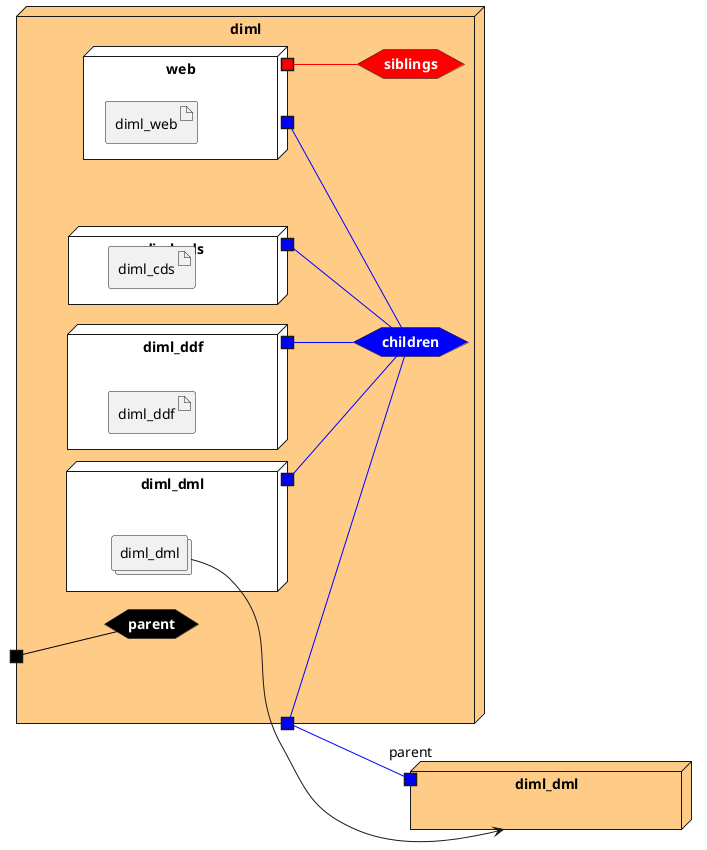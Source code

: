 @startuml

left to right direction




node "diml_dml" as diml_dmlStack #ffcc88 {
    portin "parent" as diml_dmlStackPortIn #blue
}



node "diml" #ffcc88 {


    hexagon parentnet #black [
            <b><color:white>parent</color></b>
    ]
    
    portin " " as parentnetPortIn #black
    parentnetPortIn -[#black]- parentnet
    
    hexagon childrennet #blue [
            <b><color:white>children</color></b>
    ]
    
    portout " " as childrennetPortOut #blue
    childrennet -[#blue]- childrennetPortOut
    
    hexagon siblingsnet #red [
            <b><color:white>siblings</color></b>
    ]
    

node "web" as webService #white {
    portOut " " as webServicechildrennet #blue
   webServicechildrennet -[#blue]- childrennet
       portOut " " as webServicesiblingsnet #red
   webServicesiblingsnet -[#red]- siblingsnet
   

    artifact "diml_web" as diml_webimage
    
}
node "diml_cds" as diml_cdsService #white {
    portOut " " as diml_cdsServicechildrennet #blue
   diml_cdsServicechildrennet -[#blue]- childrennet
   

    artifact "diml_cds" as diml_cdsimage
    
}
node "diml_ddf" as diml_ddfService #white {
    portOut " " as diml_ddfServicechildrennet #blue
   diml_ddfServicechildrennet -[#blue]- childrennet
   

    artifact "diml_ddf" as diml_ddfimage
    
}
node "diml_dml" as diml_dmlService #white {
    portOut " " as diml_dmlServicechildrennet #blue
   diml_dmlServicechildrennet -[#blue]- childrennet
   
    collections "diml_dml" as diml_dmlimage
    
}

}

diml_dmlimage --> diml_dmlStack
    
    childrennetPortOut -[#blue]- diml_dmlStackPortIn
    

@enduml

